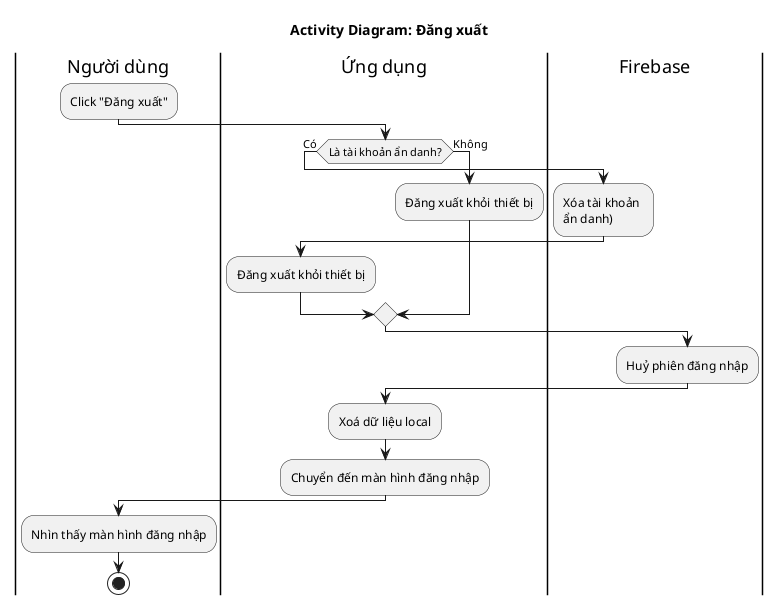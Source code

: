 @startuml
title Activity Diagram: Đăng xuất

|Người dùng|
:Click "Đăng xuất";
|Ứng dụng|
if (Là tài khoản ẩn danh?) then (Có)
  |Firebase|
  :Xóa tài khoản \nẩn danh);
  |Ứng dụng|
  :Đăng xuất khỏi thiết bị;
else (Không)
  |Ứng dụng|
  :Đăng xuất khỏi thiết bị;
endif

|Firebase|
:Huỷ phiên đăng nhập;
|Ứng dụng|
:Xoá dữ liệu local;
:Chuyển đến màn hình đăng nhập;
|Người dùng|
:Nhìn thấy màn hình đăng nhập;

stop
@enduml